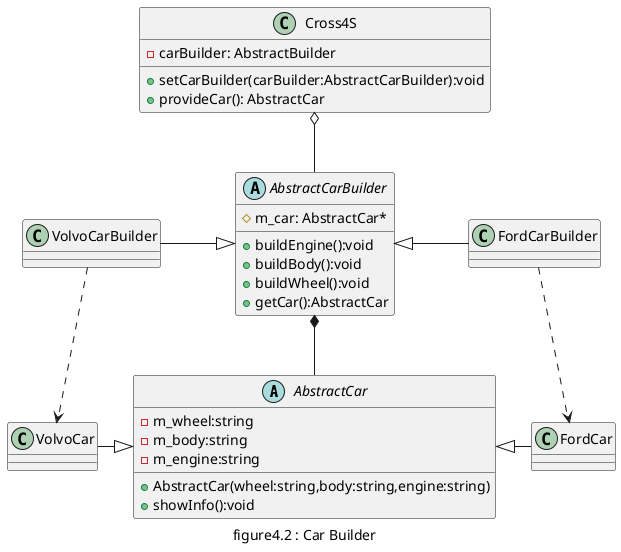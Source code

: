 @startuml "figure4.2_carbuilder"
caption figure4.2 : Car Builder
abstract class AbstractCar{
    - m_wheel:string
    - m_body:string
    - m_engine:string
    + AbstractCar(wheel:string,body:string,engine:string)
    + showInfo():void
}

abstract class AbstractCarBuilder{
    # m_car: AbstractCar*
    + buildEngine():void
    + buildBody():void
    + buildWheel():void
    + getCar():AbstractCar
}

class FordCar{}
class VolvoCar{}
class FordCarBuilder{}
class VolvoCarBuilder{}

class Cross4S{
    - carBuilder: AbstractBuilder
    + setCarBuilder(carBuilder:AbstractCarBuilder):void
    + provideCar(): AbstractCar
}

AbstractCarBuilder <|-right- FordCarBuilder
AbstractCarBuilder <|-left- VolvoCarBuilder
AbstractCarBuilder *-down- AbstractCar
AbstractCar <|-right FordCar
AbstractCar <|-left- VolvoCar
FordCarBuilder ..> FordCar
VolvoCarBuilder ..> VolvoCar
Cross4S o-- AbstractCarBuilder
@enduml